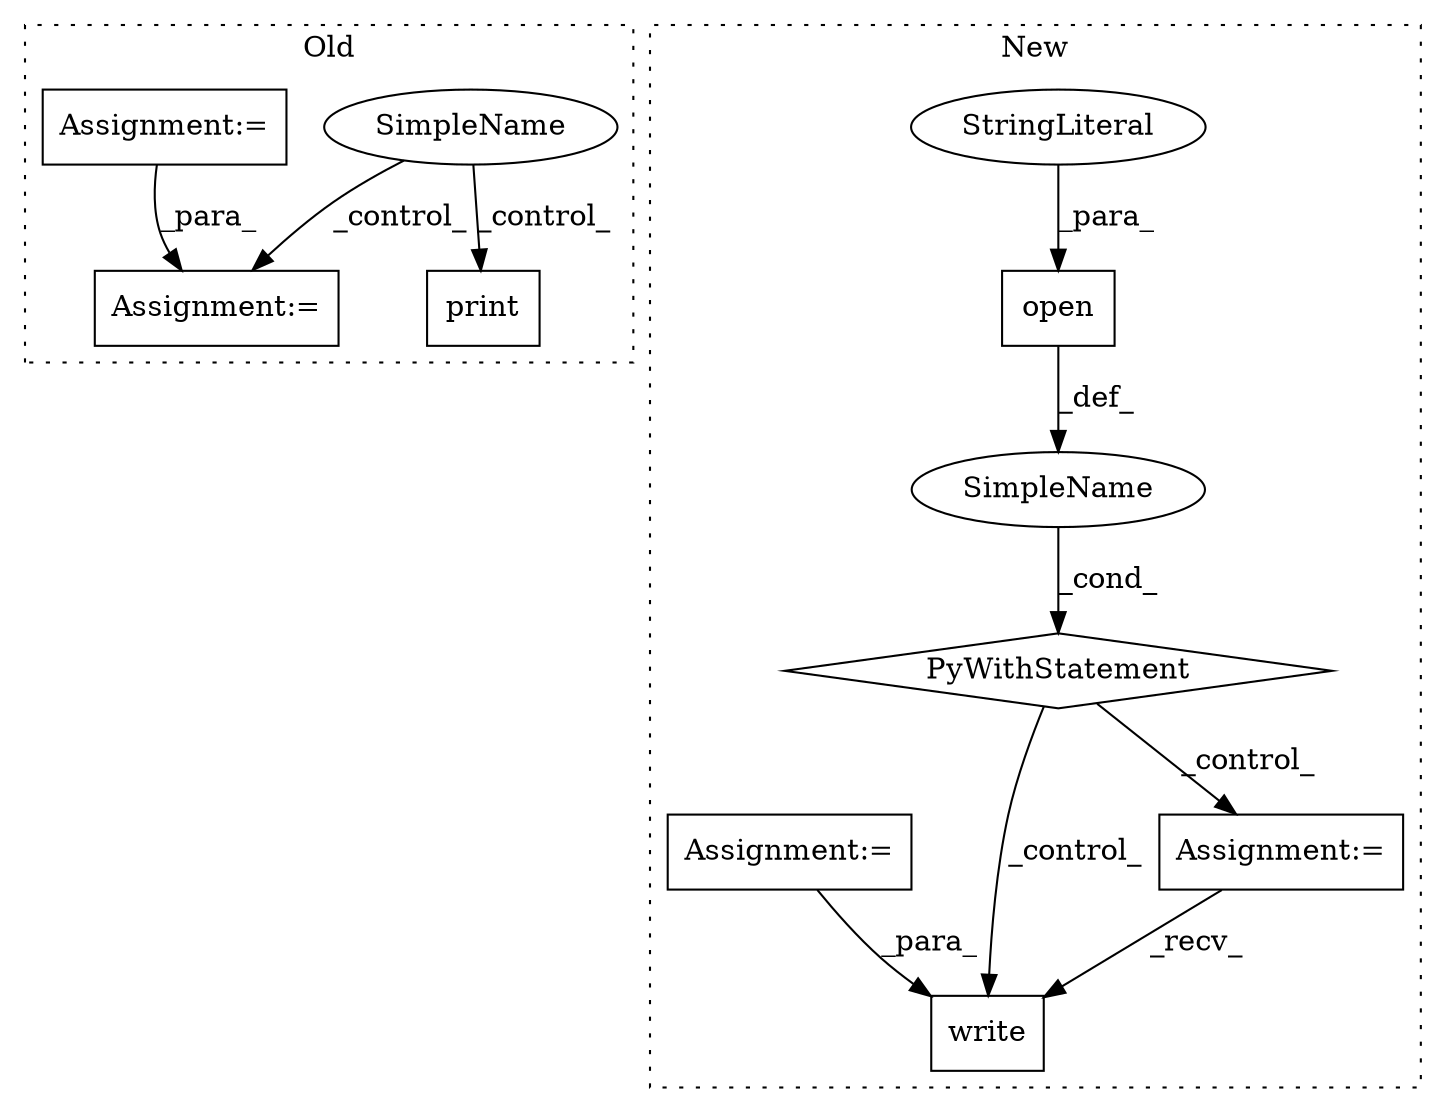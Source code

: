 digraph G {
subgraph cluster0 {
1 [label="print" a="32" s="823,842" l="6,1" shape="box"];
9 [label="SimpleName" a="42" s="" l="" shape="ellipse"];
10 [label="Assignment:=" a="7" s="734" l="1" shape="box"];
11 [label="Assignment:=" a="7" s="407" l="1" shape="box"];
label = "Old";
style="dotted";
}
subgraph cluster1 {
2 [label="write" a="32" s="805,824" l="6,1" shape="box"];
3 [label="Assignment:=" a="7" s="778" l="9" shape="box"];
4 [label="SimpleName" a="42" s="" l="" shape="ellipse"];
5 [label="PyWithStatement" a="104" s="729,761" l="10,2" shape="diamond"];
6 [label="open" a="32" s="739,760" l="5,1" shape="box"];
7 [label="StringLiteral" a="45" s="757" l="3" shape="ellipse"];
8 [label="Assignment:=" a="7" s="707" l="1" shape="box"];
label = "New";
style="dotted";
}
3 -> 2 [label="_recv_"];
4 -> 5 [label="_cond_"];
5 -> 2 [label="_control_"];
5 -> 3 [label="_control_"];
6 -> 4 [label="_def_"];
7 -> 6 [label="_para_"];
8 -> 2 [label="_para_"];
9 -> 10 [label="_control_"];
9 -> 1 [label="_control_"];
11 -> 10 [label="_para_"];
}